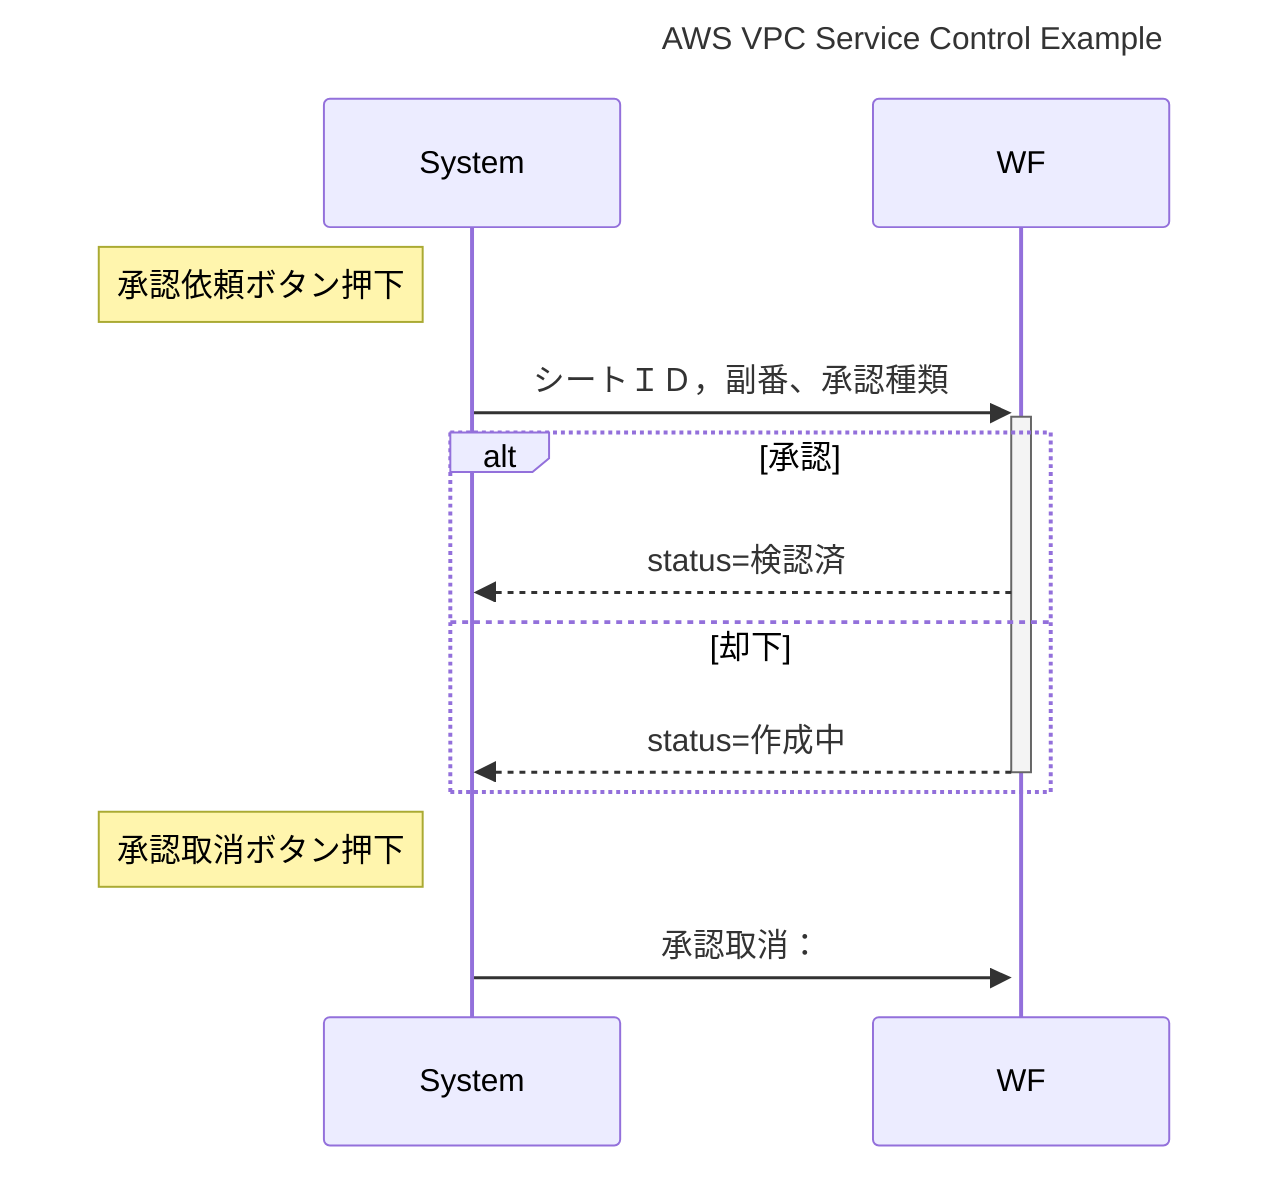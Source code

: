 ---
title: AWS VPC Service Control Example
---
sequenceDiagram
    participant System
    participant WF

    note left of System: 承認依頼ボタン押下
    System->>+WF: シートＩＤ，副番、承認種類
    alt 承認
        WF-->>System: status=検認済
    else 却下
        WF-->>-System: status=作成中
    end 

    note left of System: 承認取消ボタン押下
    System->>+WF: 承認取消：
